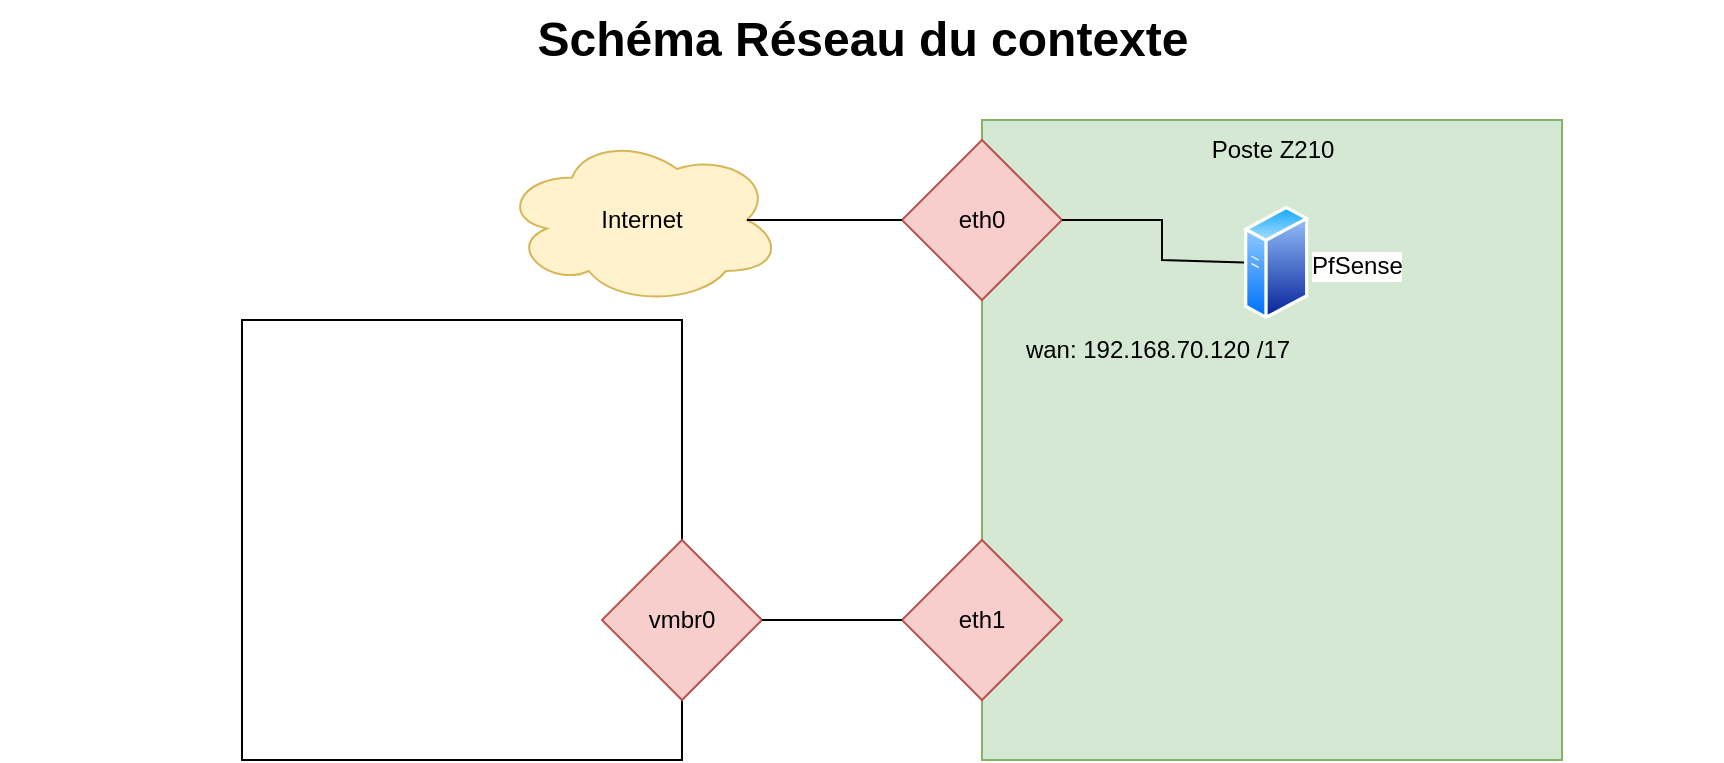 <mxfile version="21.0.6" type="github">
  <diagram name="Page-1" id="e3a06f82-3646-2815-327d-82caf3d4e204">
    <mxGraphModel dx="574" dy="302" grid="1" gridSize="10" guides="1" tooltips="1" connect="1" arrows="1" fold="1" page="1" pageScale="1.5" pageWidth="1169" pageHeight="826" background="none" math="0" shadow="0">
      <root>
        <mxCell id="0" style=";html=1;" />
        <mxCell id="1" style=";html=1;" parent="0" />
        <mxCell id="6a7d8f32e03d9370-62" value="&lt;div&gt;Schéma Réseau du contexte&lt;/div&gt;" style="text;strokeColor=none;fillColor=none;html=1;fontSize=24;fontStyle=1;verticalAlign=middle;align=center;" parent="1" vertex="1">
          <mxGeometry x="499" y="30" width="861" height="40" as="geometry" />
        </mxCell>
        <mxCell id="WEffmVSrsMeL90ccFYZ0-1" value="" style="rounded=0;whiteSpace=wrap;html=1;fillColor=#d5e8d4;strokeColor=#82b366;" vertex="1" parent="1">
          <mxGeometry x="990" y="90" width="290" height="320" as="geometry" />
        </mxCell>
        <mxCell id="WEffmVSrsMeL90ccFYZ0-2" value="" style="whiteSpace=wrap;html=1;aspect=fixed;" vertex="1" parent="1">
          <mxGeometry x="620" y="190" width="220" height="220" as="geometry" />
        </mxCell>
        <mxCell id="WEffmVSrsMeL90ccFYZ0-3" value="eth0" style="rhombus;whiteSpace=wrap;html=1;fillColor=#f8cecc;strokeColor=#b85450;" vertex="1" parent="1">
          <mxGeometry x="950" y="100" width="80" height="80" as="geometry" />
        </mxCell>
        <mxCell id="WEffmVSrsMeL90ccFYZ0-4" value="eth1" style="rhombus;whiteSpace=wrap;html=1;fillColor=#f8cecc;strokeColor=#b85450;" vertex="1" parent="1">
          <mxGeometry x="950" y="300" width="80" height="80" as="geometry" />
        </mxCell>
        <mxCell id="WEffmVSrsMeL90ccFYZ0-5" value="&lt;div&gt;Internet&lt;/div&gt;" style="ellipse;shape=cloud;whiteSpace=wrap;html=1;fillColor=#fff2cc;strokeColor=#d6b656;" vertex="1" parent="1">
          <mxGeometry x="750" y="97.5" width="140" height="85" as="geometry" />
        </mxCell>
        <mxCell id="WEffmVSrsMeL90ccFYZ0-6" value="" style="endArrow=none;html=1;rounded=0;entryX=0;entryY=0.5;entryDx=0;entryDy=0;exitX=0.875;exitY=0.5;exitDx=0;exitDy=0;exitPerimeter=0;" edge="1" parent="1" source="WEffmVSrsMeL90ccFYZ0-5" target="WEffmVSrsMeL90ccFYZ0-3">
          <mxGeometry width="50" height="50" relative="1" as="geometry">
            <mxPoint x="876.75" y="175" as="sourcePoint" />
            <mxPoint x="926.75" y="125" as="targetPoint" />
          </mxGeometry>
        </mxCell>
        <mxCell id="WEffmVSrsMeL90ccFYZ0-8" value="vmbr0" style="rhombus;whiteSpace=wrap;html=1;fillColor=#f8cecc;strokeColor=#b85450;" vertex="1" parent="1">
          <mxGeometry x="800" y="300" width="80" height="80" as="geometry" />
        </mxCell>
        <mxCell id="WEffmVSrsMeL90ccFYZ0-9" value="" style="endArrow=none;html=1;rounded=0;entryX=0;entryY=0.5;entryDx=0;entryDy=0;exitX=1;exitY=0.5;exitDx=0;exitDy=0;" edge="1" parent="1" source="WEffmVSrsMeL90ccFYZ0-8" target="WEffmVSrsMeL90ccFYZ0-4">
          <mxGeometry width="50" height="50" relative="1" as="geometry">
            <mxPoint x="860" y="310" as="sourcePoint" />
            <mxPoint x="910" y="260" as="targetPoint" />
          </mxGeometry>
        </mxCell>
        <mxCell id="WEffmVSrsMeL90ccFYZ0-10" value="Poste Z210" style="text;html=1;strokeColor=none;fillColor=none;align=center;verticalAlign=middle;whiteSpace=wrap;rounded=0;" vertex="1" parent="1">
          <mxGeometry x="1087.5" y="90" width="95" height="30" as="geometry" />
        </mxCell>
        <mxCell id="WEffmVSrsMeL90ccFYZ0-11" value="PfSense" style="aspect=fixed;perimeter=ellipsePerimeter;html=1;align=left;shadow=0;dashed=0;spacingTop=3;image;image=img/lib/active_directory/generic_server.svg;labelPosition=right;verticalLabelPosition=middle;verticalAlign=middle;" vertex="1" parent="1">
          <mxGeometry x="1121" y="132.5" width="32.2" height="57.5" as="geometry" />
        </mxCell>
        <mxCell id="WEffmVSrsMeL90ccFYZ0-13" value="" style="endArrow=none;html=1;rounded=0;entryX=0;entryY=0.5;entryDx=0;entryDy=0;exitX=1;exitY=0.5;exitDx=0;exitDy=0;" edge="1" parent="1" source="WEffmVSrsMeL90ccFYZ0-3" target="WEffmVSrsMeL90ccFYZ0-11">
          <mxGeometry width="50" height="50" relative="1" as="geometry">
            <mxPoint x="1120" y="260" as="sourcePoint" />
            <mxPoint x="1170" y="210" as="targetPoint" />
            <Array as="points">
              <mxPoint x="1080" y="140" />
              <mxPoint x="1080" y="160" />
            </Array>
          </mxGeometry>
        </mxCell>
        <mxCell id="WEffmVSrsMeL90ccFYZ0-14" value="wan: 192.168.70.120 /17" style="text;html=1;strokeColor=none;fillColor=none;align=center;verticalAlign=middle;whiteSpace=wrap;rounded=0;" vertex="1" parent="1">
          <mxGeometry x="1003.2" y="190" width="150" height="30" as="geometry" />
        </mxCell>
      </root>
    </mxGraphModel>
  </diagram>
</mxfile>
